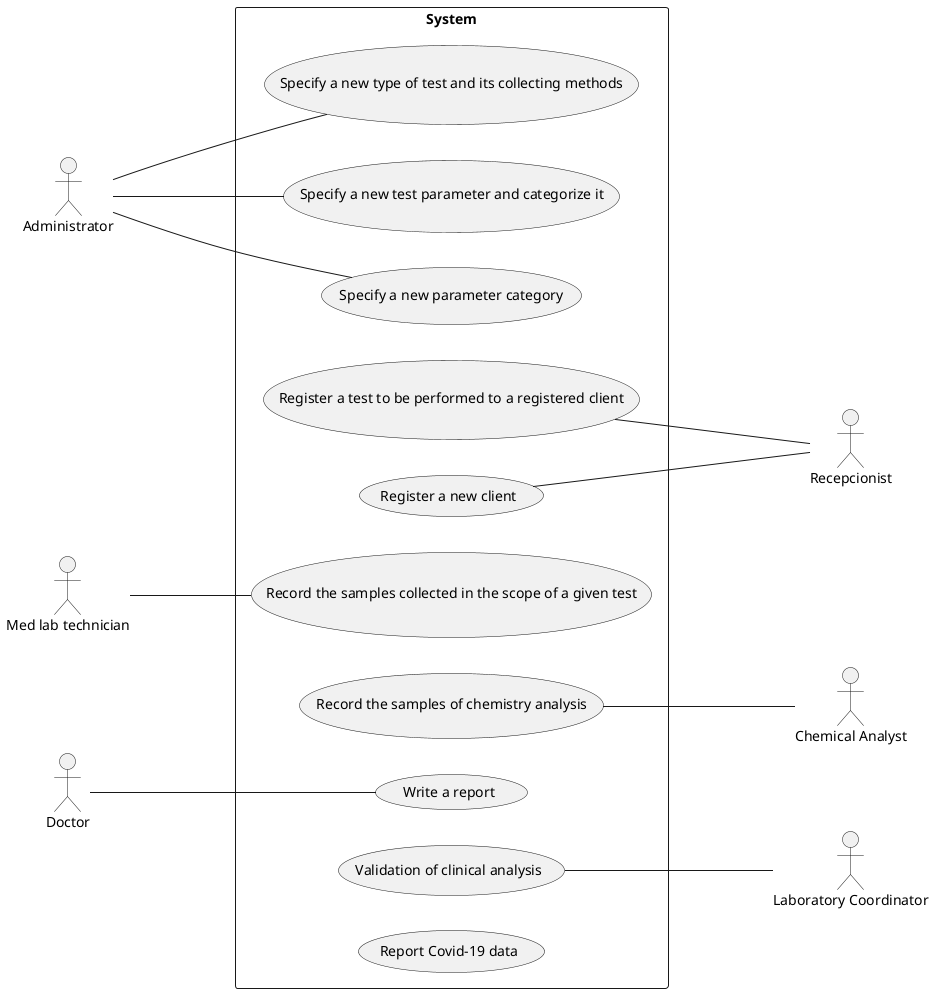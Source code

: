 @startuml
'https://plantuml.com/use-case-diagram
left to right direction
actor "Administrator" as Adm
actor "Recepcionist" as Recp
actor "Med lab technician" as MedLab
actor "Doctor" as Doc
actor "Chemical Analyst" as chemAna
actor "Laboratory Coordinator" as LabCod


rectangle System{
usecase "Specify a new type of test and its collecting methods" as UC1
usecase "Specify a new test parameter and categorize it" as UC2
usecase "Specify a new parameter category" as UC3
usecase "Register a test to be performed to a registered client" as UC4
usecase "Register a new client" as UC6
usecase "Record the samples collected in the scope of a given test" as UC5
usecase "Record the samples of chemistry analysis" as UC7
usecase "Write a report" as UC8
usecase "Validation of clinical analysis" as UC9
usecase "Report Covid-19 data" as UC10
}
Adm --- UC1
Adm --- UC2
Adm --- UC3
UC4 --- Recp
UC6 --- Recp
MedLab --- UC5
Doc --- UC8
UC7  --- chemAna
UC9 --- LabCod






@enduml